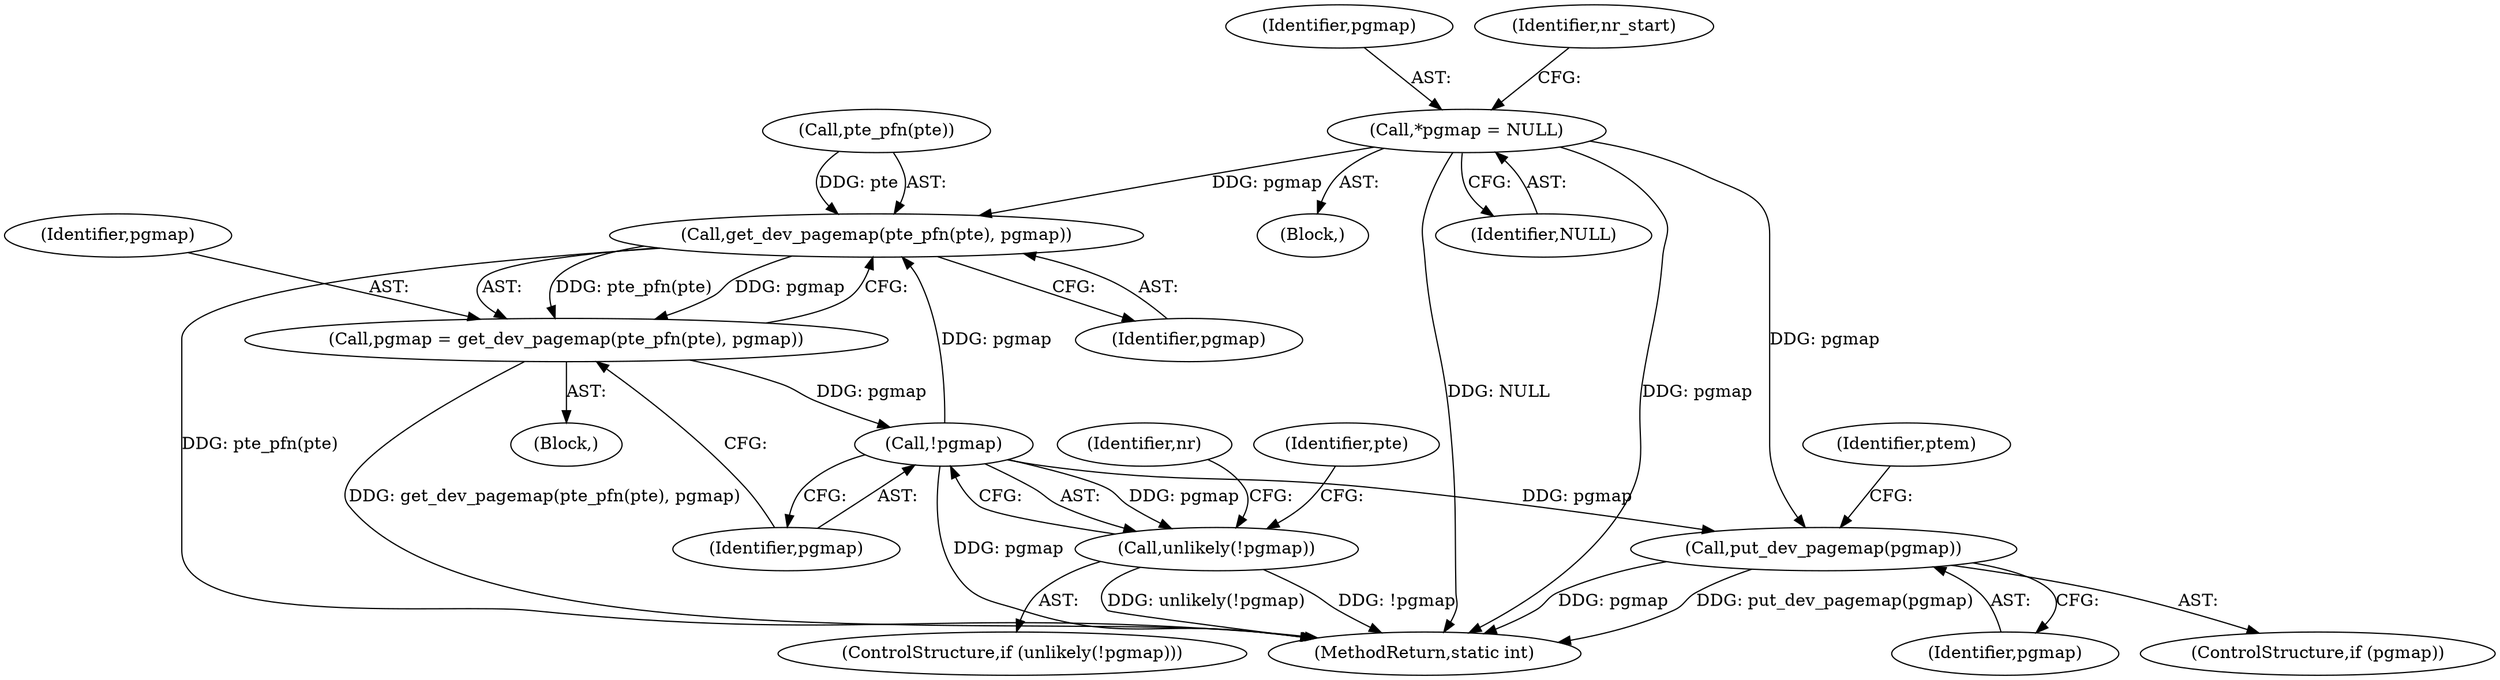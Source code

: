 digraph "0_linux_6b3a707736301c2128ca85ce85fb13f60b5e350a_10@pointer" {
"1000110" [label="(Call,*pgmap = NULL)"];
"1000157" [label="(Call,get_dev_pagemap(pte_pfn(pte), pgmap))"];
"1000155" [label="(Call,pgmap = get_dev_pagemap(pte_pfn(pte), pgmap))"];
"1000163" [label="(Call,!pgmap)"];
"1000162" [label="(Call,unlikely(!pgmap))"];
"1000239" [label="(Call,put_dev_pagemap(pgmap))"];
"1000160" [label="(Identifier,pgmap)"];
"1000240" [label="(Identifier,pgmap)"];
"1000157" [label="(Call,get_dev_pagemap(pte_pfn(pte), pgmap))"];
"1000158" [label="(Call,pte_pfn(pte))"];
"1000245" [label="(MethodReturn,static int)"];
"1000111" [label="(Identifier,pgmap)"];
"1000163" [label="(Call,!pgmap)"];
"1000156" [label="(Identifier,pgmap)"];
"1000161" [label="(ControlStructure,if (unlikely(!pgmap)))"];
"1000115" [label="(Identifier,nr_start)"];
"1000162" [label="(Call,unlikely(!pgmap))"];
"1000155" [label="(Call,pgmap = get_dev_pagemap(pte_pfn(pte), pgmap))"];
"1000108" [label="(Block,)"];
"1000242" [label="(Identifier,ptem)"];
"1000154" [label="(Block,)"];
"1000167" [label="(Identifier,nr)"];
"1000239" [label="(Call,put_dev_pagemap(pgmap))"];
"1000110" [label="(Call,*pgmap = NULL)"];
"1000164" [label="(Identifier,pgmap)"];
"1000112" [label="(Identifier,NULL)"];
"1000180" [label="(Identifier,pte)"];
"1000237" [label="(ControlStructure,if (pgmap))"];
"1000110" -> "1000108"  [label="AST: "];
"1000110" -> "1000112"  [label="CFG: "];
"1000111" -> "1000110"  [label="AST: "];
"1000112" -> "1000110"  [label="AST: "];
"1000115" -> "1000110"  [label="CFG: "];
"1000110" -> "1000245"  [label="DDG: NULL"];
"1000110" -> "1000245"  [label="DDG: pgmap"];
"1000110" -> "1000157"  [label="DDG: pgmap"];
"1000110" -> "1000239"  [label="DDG: pgmap"];
"1000157" -> "1000155"  [label="AST: "];
"1000157" -> "1000160"  [label="CFG: "];
"1000158" -> "1000157"  [label="AST: "];
"1000160" -> "1000157"  [label="AST: "];
"1000155" -> "1000157"  [label="CFG: "];
"1000157" -> "1000245"  [label="DDG: pte_pfn(pte)"];
"1000157" -> "1000155"  [label="DDG: pte_pfn(pte)"];
"1000157" -> "1000155"  [label="DDG: pgmap"];
"1000158" -> "1000157"  [label="DDG: pte"];
"1000163" -> "1000157"  [label="DDG: pgmap"];
"1000155" -> "1000154"  [label="AST: "];
"1000156" -> "1000155"  [label="AST: "];
"1000164" -> "1000155"  [label="CFG: "];
"1000155" -> "1000245"  [label="DDG: get_dev_pagemap(pte_pfn(pte), pgmap)"];
"1000155" -> "1000163"  [label="DDG: pgmap"];
"1000163" -> "1000162"  [label="AST: "];
"1000163" -> "1000164"  [label="CFG: "];
"1000164" -> "1000163"  [label="AST: "];
"1000162" -> "1000163"  [label="CFG: "];
"1000163" -> "1000245"  [label="DDG: pgmap"];
"1000163" -> "1000162"  [label="DDG: pgmap"];
"1000163" -> "1000239"  [label="DDG: pgmap"];
"1000162" -> "1000161"  [label="AST: "];
"1000167" -> "1000162"  [label="CFG: "];
"1000180" -> "1000162"  [label="CFG: "];
"1000162" -> "1000245"  [label="DDG: !pgmap"];
"1000162" -> "1000245"  [label="DDG: unlikely(!pgmap)"];
"1000239" -> "1000237"  [label="AST: "];
"1000239" -> "1000240"  [label="CFG: "];
"1000240" -> "1000239"  [label="AST: "];
"1000242" -> "1000239"  [label="CFG: "];
"1000239" -> "1000245"  [label="DDG: put_dev_pagemap(pgmap)"];
"1000239" -> "1000245"  [label="DDG: pgmap"];
}
